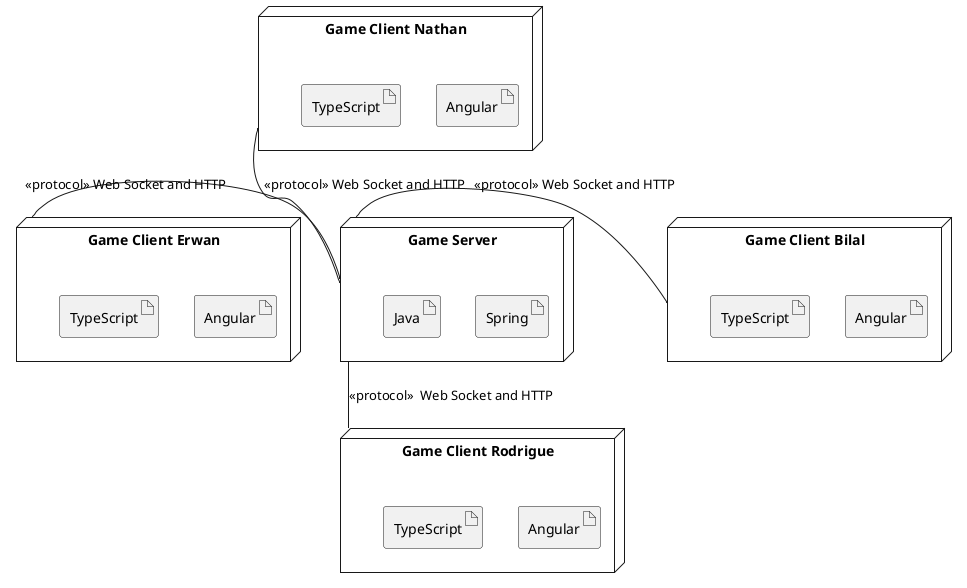 @startuml
node "Game Server" as server {
    artifact "Spring" as modeA
    artifact "Java" as modeB
}
node "Game Client Nathan" as nathan {
    artifact "Angular" as modeCa
    artifact "TypeScript" as modeDs
}
node "Game Client Rodrigue" as rodrigue {
    artifact "Angular" as modeCqqs
    artifact "TypeScript" as modeDv
}
node "Game Client Erwan" as erwan {
    artifact "Angular" as modeCq
    artifact "TypeScript" as modeDe
}
node "Game Client Bilal" as bilal {
    artifact "Angular" as modeCg
    artifact "TypeScript" as modeDh
}

server -up- nathan : <<protocol>> Web Socket and HTTP
server -down- rodrigue : <<protocol>>  Web Socket and HTTP
server -left- erwan : <<protocol>> Web Socket and HTTP
server -right- bilal : <<protocol>> Web Socket and HTTP
@enduml
